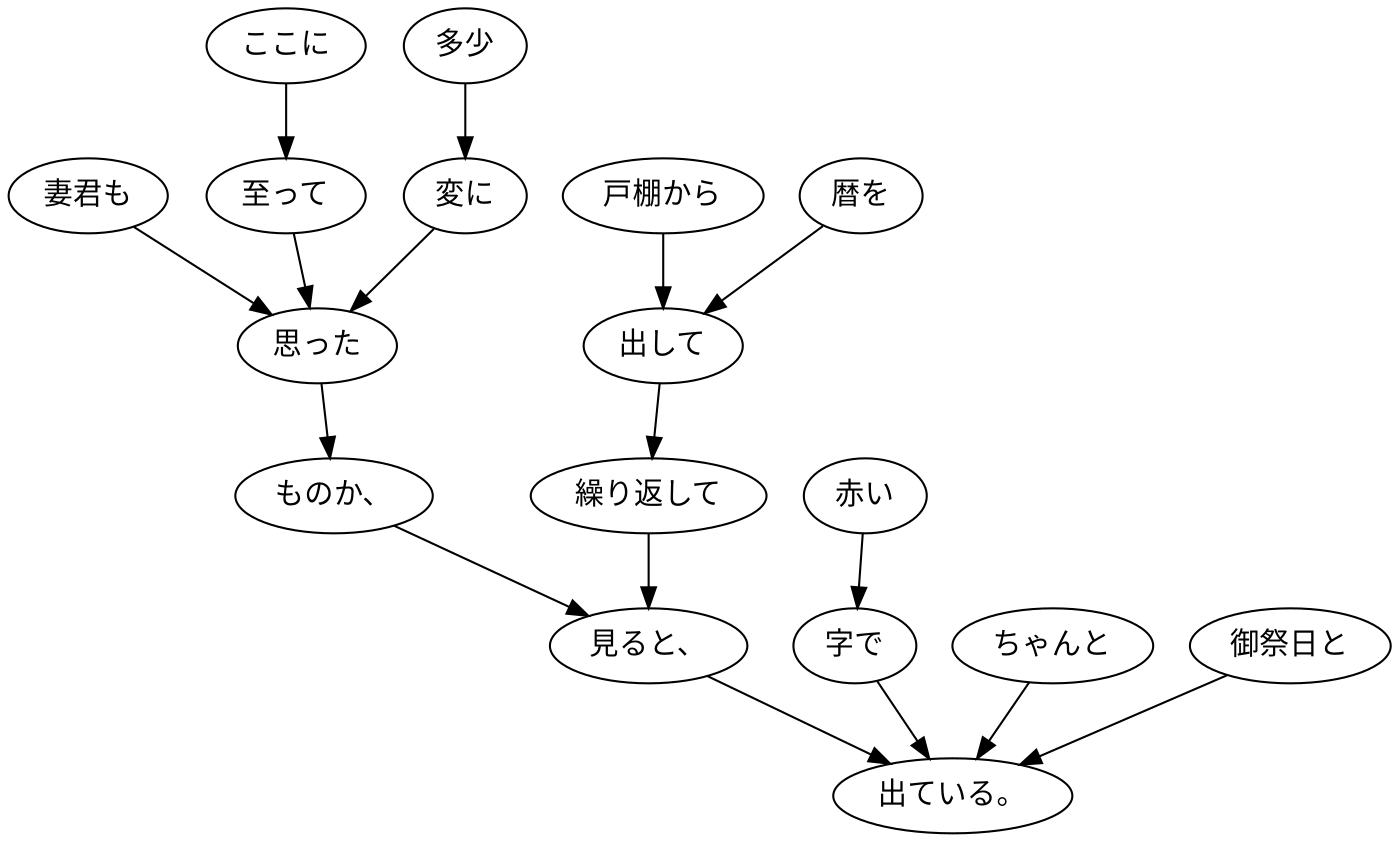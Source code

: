 digraph graph6684 {
	node0 [label="妻君も"];
	node1 [label="ここに"];
	node2 [label="至って"];
	node3 [label="多少"];
	node4 [label="変に"];
	node5 [label="思った"];
	node6 [label="ものか、"];
	node7 [label="戸棚から"];
	node8 [label="暦を"];
	node9 [label="出して"];
	node10 [label="繰り返して"];
	node11 [label="見ると、"];
	node12 [label="赤い"];
	node13 [label="字で"];
	node14 [label="ちゃんと"];
	node15 [label="御祭日と"];
	node16 [label="出ている。"];
	node0 -> node5;
	node1 -> node2;
	node2 -> node5;
	node3 -> node4;
	node4 -> node5;
	node5 -> node6;
	node6 -> node11;
	node7 -> node9;
	node8 -> node9;
	node9 -> node10;
	node10 -> node11;
	node11 -> node16;
	node12 -> node13;
	node13 -> node16;
	node14 -> node16;
	node15 -> node16;
}
